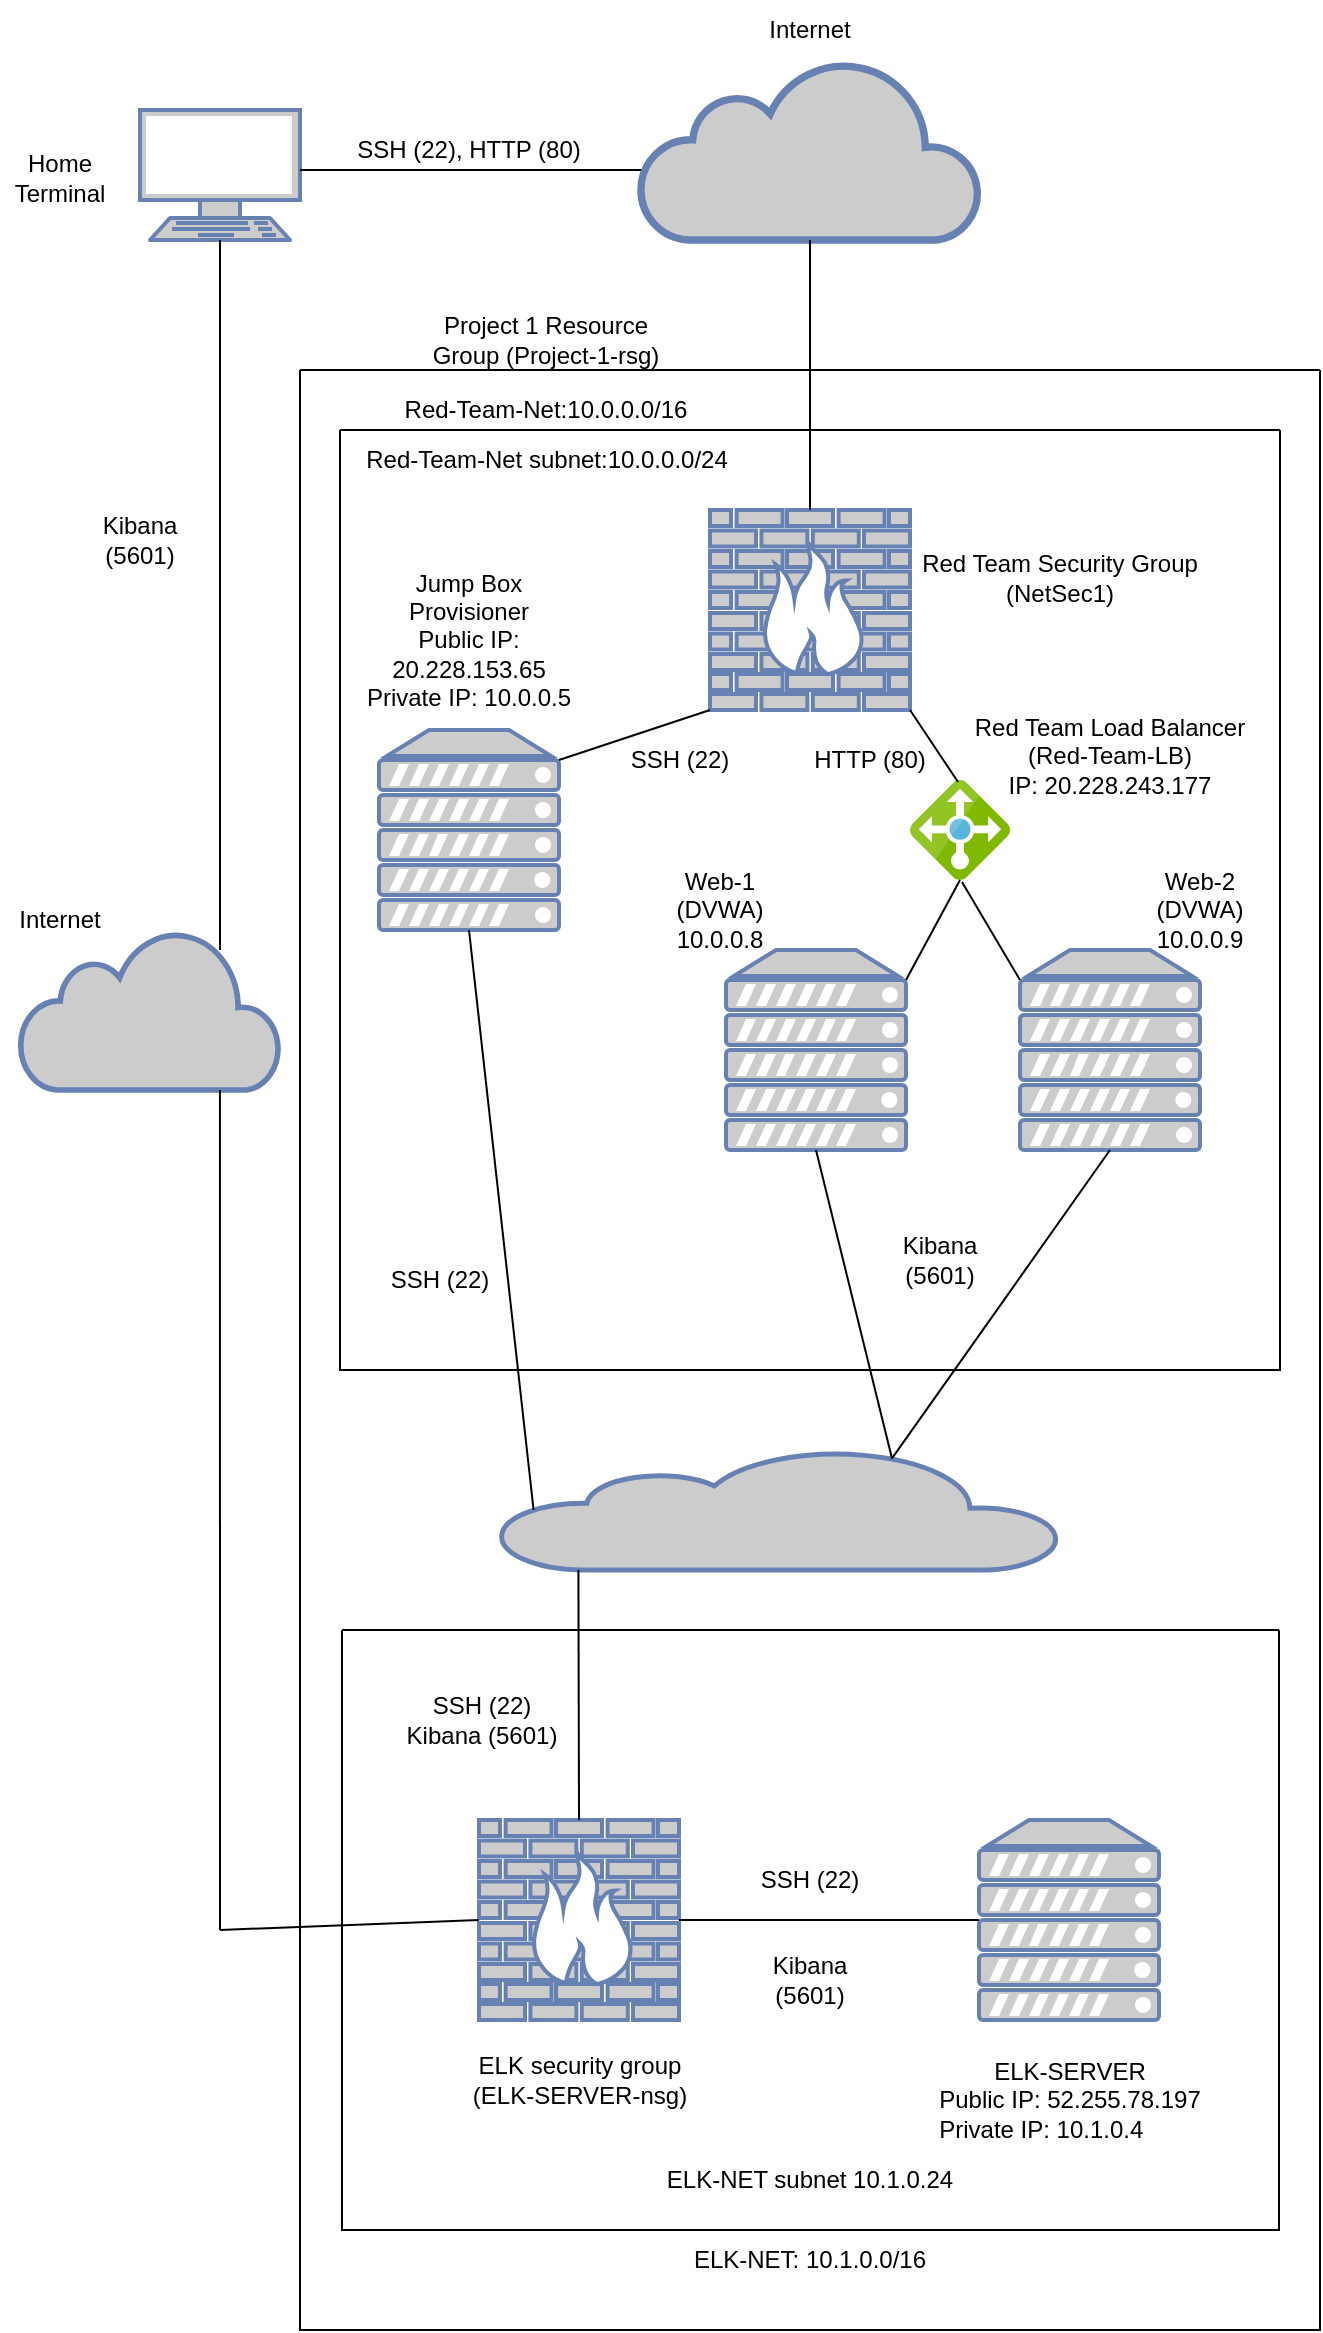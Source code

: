 <mxfile version="17.1.3" type="device"><diagram id="20wzay4EKZU8CTnZxjai" name="Page-1"><mxGraphModel dx="1182" dy="764" grid="1" gridSize="10" guides="1" tooltips="1" connect="1" arrows="1" fold="1" page="1" pageScale="1" pageWidth="850" pageHeight="1100" math="0" shadow="0"><root><mxCell id="0"/><mxCell id="1" parent="0"/><mxCell id="twyexYPtD1tOdVWUTPJ3-1" value="" style="fontColor=#0066CC;verticalAlign=top;verticalLabelPosition=bottom;labelPosition=center;align=center;html=1;outlineConnect=0;fillColor=#CCCCCC;strokeColor=#6881B3;gradientColor=none;gradientDirection=north;strokeWidth=2;shape=mxgraph.networks.terminal;" parent="1" vertex="1"><mxGeometry x="90" y="60" width="80" height="65" as="geometry"/></mxCell><mxCell id="twyexYPtD1tOdVWUTPJ3-2" value="Home Terminal" style="text;html=1;strokeColor=none;fillColor=none;align=center;verticalAlign=middle;whiteSpace=wrap;rounded=0;" parent="1" vertex="1"><mxGeometry x="20" y="78.75" width="60" height="30" as="geometry"/></mxCell><mxCell id="twyexYPtD1tOdVWUTPJ3-3" value="" style="endArrow=none;html=1;rounded=0;" parent="1" edge="1"><mxGeometry width="50" height="50" relative="1" as="geometry"><mxPoint x="170" y="90" as="sourcePoint"/><mxPoint x="360" y="90" as="targetPoint"/></mxGeometry></mxCell><mxCell id="twyexYPtD1tOdVWUTPJ3-4" value="" style="html=1;outlineConnect=0;fillColor=#CCCCCC;strokeColor=#6881B3;gradientColor=none;gradientDirection=north;strokeWidth=2;shape=mxgraph.networks.cloud;fontColor=#ffffff;" parent="1" vertex="1"><mxGeometry x="340" y="35" width="170" height="90" as="geometry"/></mxCell><mxCell id="twyexYPtD1tOdVWUTPJ3-5" value="Internet" style="text;html=1;strokeColor=none;fillColor=none;align=center;verticalAlign=middle;whiteSpace=wrap;rounded=0;" parent="1" vertex="1"><mxGeometry x="395" y="5" width="60" height="30" as="geometry"/></mxCell><mxCell id="twyexYPtD1tOdVWUTPJ3-7" value="" style="endArrow=none;html=1;rounded=0;entryX=0.5;entryY=1;entryDx=0;entryDy=0;entryPerimeter=0;exitX=0.5;exitY=0;exitDx=0;exitDy=0;" parent="1" target="twyexYPtD1tOdVWUTPJ3-4" edge="1"><mxGeometry width="50" height="50" relative="1" as="geometry"><mxPoint x="425" y="190" as="sourcePoint"/><mxPoint x="450" y="260" as="targetPoint"/></mxGeometry></mxCell><mxCell id="twyexYPtD1tOdVWUTPJ3-8" value="Project 1 Resource Group (Project-1-rsg)" style="text;html=1;strokeColor=none;fillColor=none;align=center;verticalAlign=middle;whiteSpace=wrap;rounded=0;" parent="1" vertex="1"><mxGeometry x="228" y="160" width="130" height="30" as="geometry"/></mxCell><mxCell id="twyexYPtD1tOdVWUTPJ3-11" value="Red-Team-Net:10.0.0.0/16" style="text;html=1;strokeColor=none;fillColor=none;align=center;verticalAlign=middle;whiteSpace=wrap;rounded=0;" parent="1" vertex="1"><mxGeometry x="203" y="190" width="180" height="40" as="geometry"/></mxCell><mxCell id="twyexYPtD1tOdVWUTPJ3-12" value="SSH (22),&amp;nbsp;HTTP (80)" style="text;html=1;strokeColor=none;fillColor=none;align=center;verticalAlign=middle;whiteSpace=wrap;rounded=0;" parent="1" vertex="1"><mxGeometry x="190" y="51.25" width="129" height="57.5" as="geometry"/></mxCell><mxCell id="twyexYPtD1tOdVWUTPJ3-13" value="Red-Team-Net subnet:10.0.0.0/24" style="text;html=1;strokeColor=none;fillColor=none;align=center;verticalAlign=middle;whiteSpace=wrap;rounded=0;" parent="1" vertex="1"><mxGeometry x="194.5" y="220" width="197" height="30" as="geometry"/></mxCell><mxCell id="twyexYPtD1tOdVWUTPJ3-15" value="" style="swimlane;startSize=0;" parent="1" vertex="1"><mxGeometry x="190" y="220" width="470" height="470" as="geometry"/></mxCell><mxCell id="twyexYPtD1tOdVWUTPJ3-24" value="Jump Box Provisioner&lt;br&gt;Public IP: 20.228.153.65&lt;br&gt;Private IP: 10.0.0.5" style="text;html=1;strokeColor=none;fillColor=none;align=center;verticalAlign=middle;whiteSpace=wrap;rounded=0;" parent="twyexYPtD1tOdVWUTPJ3-15" vertex="1"><mxGeometry x="7" y="60" width="115" height="90" as="geometry"/></mxCell><mxCell id="twyexYPtD1tOdVWUTPJ3-20" value="" style="fontColor=#0066CC;verticalAlign=top;verticalLabelPosition=bottom;labelPosition=center;align=center;html=1;outlineConnect=0;fillColor=#CCCCCC;strokeColor=#6881B3;gradientColor=none;gradientDirection=north;strokeWidth=2;shape=mxgraph.networks.server;" parent="twyexYPtD1tOdVWUTPJ3-15" vertex="1"><mxGeometry x="19.5" y="150" width="90" height="100" as="geometry"/></mxCell><mxCell id="twyexYPtD1tOdVWUTPJ3-36" value="Web-1 (DVWA) 10.0.0.8" style="text;html=1;strokeColor=none;fillColor=none;align=center;verticalAlign=middle;whiteSpace=wrap;rounded=0;" parent="twyexYPtD1tOdVWUTPJ3-15" vertex="1"><mxGeometry x="160" y="220" width="60" height="40" as="geometry"/></mxCell><mxCell id="twyexYPtD1tOdVWUTPJ3-37" value="Web-2 (DVWA) 10.0.0.9" style="text;html=1;strokeColor=none;fillColor=none;align=center;verticalAlign=middle;whiteSpace=wrap;rounded=0;" parent="twyexYPtD1tOdVWUTPJ3-15" vertex="1"><mxGeometry x="400" y="220" width="60" height="40" as="geometry"/></mxCell><mxCell id="twyexYPtD1tOdVWUTPJ3-39" value="" style="sketch=0;aspect=fixed;html=1;points=[];align=center;image;fontSize=12;image=img/lib/mscae/Load_Balancer_feature.svg;" parent="twyexYPtD1tOdVWUTPJ3-15" vertex="1"><mxGeometry x="285" y="175" width="50" height="50" as="geometry"/></mxCell><mxCell id="twyexYPtD1tOdVWUTPJ3-40" value="Red Team Load Balancer (Red-Team-LB)&lt;br&gt;IP: 20.228.243.177" style="text;html=1;strokeColor=none;fillColor=none;align=center;verticalAlign=middle;whiteSpace=wrap;rounded=0;" parent="twyexYPtD1tOdVWUTPJ3-15" vertex="1"><mxGeometry x="310" y="120" width="150" height="85" as="geometry"/></mxCell><mxCell id="twyexYPtD1tOdVWUTPJ3-46" value="HTTP (80)" style="text;html=1;strokeColor=none;fillColor=none;align=center;verticalAlign=middle;whiteSpace=wrap;rounded=0;" parent="twyexYPtD1tOdVWUTPJ3-15" vertex="1"><mxGeometry x="235" y="150" width="60" height="30" as="geometry"/></mxCell><mxCell id="twyexYPtD1tOdVWUTPJ3-26" value="SSH (22)" style="text;html=1;strokeColor=none;fillColor=none;align=center;verticalAlign=middle;whiteSpace=wrap;rounded=0;" parent="twyexYPtD1tOdVWUTPJ3-15" vertex="1"><mxGeometry x="140" y="145" width="60" height="40" as="geometry"/></mxCell><mxCell id="twyexYPtD1tOdVWUTPJ3-17" value="" style="fontColor=#0066CC;verticalAlign=top;verticalLabelPosition=bottom;labelPosition=center;align=center;html=1;outlineConnect=0;fillColor=#CCCCCC;strokeColor=#6881B3;gradientColor=none;gradientDirection=north;strokeWidth=2;shape=mxgraph.networks.firewall;" parent="1" vertex="1"><mxGeometry x="375" y="260" width="100" height="100" as="geometry"/></mxCell><mxCell id="twyexYPtD1tOdVWUTPJ3-18" value="" style="endArrow=none;html=1;rounded=0;entryX=0.5;entryY=0;entryDx=0;entryDy=0;exitX=0.5;exitY=0;exitDx=0;exitDy=0;exitPerimeter=0;" parent="1" source="twyexYPtD1tOdVWUTPJ3-17" edge="1"><mxGeometry width="50" height="50" relative="1" as="geometry"><mxPoint x="400" y="450" as="sourcePoint"/><mxPoint x="425" y="190" as="targetPoint"/></mxGeometry></mxCell><mxCell id="twyexYPtD1tOdVWUTPJ3-21" value="" style="fontColor=#0066CC;verticalAlign=top;verticalLabelPosition=bottom;labelPosition=center;align=center;html=1;outlineConnect=0;fillColor=#CCCCCC;strokeColor=#6881B3;gradientColor=none;gradientDirection=north;strokeWidth=2;shape=mxgraph.networks.server;" parent="1" vertex="1"><mxGeometry x="383" y="480" width="90" height="100" as="geometry"/></mxCell><mxCell id="twyexYPtD1tOdVWUTPJ3-22" value="" style="fontColor=#0066CC;verticalAlign=top;verticalLabelPosition=bottom;labelPosition=center;align=center;html=1;outlineConnect=0;fillColor=#CCCCCC;strokeColor=#6881B3;gradientColor=none;gradientDirection=north;strokeWidth=2;shape=mxgraph.networks.server;" parent="1" vertex="1"><mxGeometry x="530" y="480" width="90" height="100" as="geometry"/></mxCell><mxCell id="twyexYPtD1tOdVWUTPJ3-25" value="" style="endArrow=none;html=1;rounded=0;entryX=0;entryY=1;entryDx=0;entryDy=0;entryPerimeter=0;exitX=1;exitY=0.15;exitDx=0;exitDy=0;exitPerimeter=0;" parent="1" source="twyexYPtD1tOdVWUTPJ3-20" target="twyexYPtD1tOdVWUTPJ3-17" edge="1"><mxGeometry width="50" height="50" relative="1" as="geometry"><mxPoint x="400" y="430" as="sourcePoint"/><mxPoint x="450" y="380" as="targetPoint"/></mxGeometry></mxCell><mxCell id="twyexYPtD1tOdVWUTPJ3-42" value="" style="endArrow=none;html=1;rounded=0;entryX=0.48;entryY=0.02;entryDx=0;entryDy=0;entryPerimeter=0;exitX=1;exitY=1;exitDx=0;exitDy=0;exitPerimeter=0;" parent="1" source="twyexYPtD1tOdVWUTPJ3-17" target="twyexYPtD1tOdVWUTPJ3-39" edge="1"><mxGeometry width="50" height="50" relative="1" as="geometry"><mxPoint x="400" y="340" as="sourcePoint"/><mxPoint x="450" y="290" as="targetPoint"/></mxGeometry></mxCell><mxCell id="twyexYPtD1tOdVWUTPJ3-44" value="" style="endArrow=none;html=1;rounded=0;exitX=1;exitY=0.15;exitDx=0;exitDy=0;exitPerimeter=0;entryX=0.5;entryY=1;entryDx=0;entryDy=0;entryPerimeter=0;" parent="1" source="twyexYPtD1tOdVWUTPJ3-21" target="twyexYPtD1tOdVWUTPJ3-39" edge="1"><mxGeometry width="50" height="50" relative="1" as="geometry"><mxPoint x="400" y="340" as="sourcePoint"/><mxPoint x="450" y="290" as="targetPoint"/></mxGeometry></mxCell><mxCell id="twyexYPtD1tOdVWUTPJ3-45" value="" style="endArrow=none;html=1;rounded=0;exitX=0;exitY=0.15;exitDx=0;exitDy=0;exitPerimeter=0;entryX=0.52;entryY=1.02;entryDx=0;entryDy=0;entryPerimeter=0;" parent="1" source="twyexYPtD1tOdVWUTPJ3-22" target="twyexYPtD1tOdVWUTPJ3-39" edge="1"><mxGeometry width="50" height="50" relative="1" as="geometry"><mxPoint x="400" y="340" as="sourcePoint"/><mxPoint x="450" y="290" as="targetPoint"/></mxGeometry></mxCell><mxCell id="7-o9kGqQkUTXnEgoCaTg-2" value="" style="swimlane;startSize=0;" vertex="1" parent="1"><mxGeometry x="170" y="190" width="510" height="980" as="geometry"/></mxCell><mxCell id="7-o9kGqQkUTXnEgoCaTg-3" value="" style="swimlane;startSize=0;" vertex="1" parent="7-o9kGqQkUTXnEgoCaTg-2"><mxGeometry x="21" y="630" width="468.5" height="300" as="geometry"/></mxCell><mxCell id="7-o9kGqQkUTXnEgoCaTg-5" value="ELK-NET subnet 10.1.0.24" style="text;html=1;strokeColor=none;fillColor=none;align=center;verticalAlign=middle;whiteSpace=wrap;rounded=0;" vertex="1" parent="7-o9kGqQkUTXnEgoCaTg-3"><mxGeometry x="154.25" y="260" width="160" height="30" as="geometry"/></mxCell><mxCell id="7-o9kGqQkUTXnEgoCaTg-6" value="" style="fontColor=#0066CC;verticalAlign=top;verticalLabelPosition=bottom;labelPosition=center;align=center;html=1;outlineConnect=0;fillColor=#CCCCCC;strokeColor=#6881B3;gradientColor=none;gradientDirection=north;strokeWidth=2;shape=mxgraph.networks.server;" vertex="1" parent="7-o9kGqQkUTXnEgoCaTg-3"><mxGeometry x="318.5" y="95" width="90" height="100" as="geometry"/></mxCell><mxCell id="7-o9kGqQkUTXnEgoCaTg-7" value="ELK-SERVER&lt;br&gt;&lt;div style=&quot;text-align: left&quot;&gt;&lt;span&gt;Public IP: 52.255.78.197&lt;/span&gt;&lt;/div&gt;&lt;div style=&quot;text-align: left&quot;&gt;Private IP: 10.1.0.4&lt;/div&gt;" style="text;html=1;strokeColor=none;fillColor=none;align=center;verticalAlign=middle;whiteSpace=wrap;rounded=0;" vertex="1" parent="7-o9kGqQkUTXnEgoCaTg-3"><mxGeometry x="278.5" y="220" width="170" height="30" as="geometry"/></mxCell><mxCell id="7-o9kGqQkUTXnEgoCaTg-8" value="" style="fontColor=#0066CC;verticalAlign=top;verticalLabelPosition=bottom;labelPosition=center;align=center;html=1;outlineConnect=0;fillColor=#CCCCCC;strokeColor=#6881B3;gradientColor=none;gradientDirection=north;strokeWidth=2;shape=mxgraph.networks.firewall;" vertex="1" parent="7-o9kGqQkUTXnEgoCaTg-3"><mxGeometry x="68.5" y="95" width="100" height="100" as="geometry"/></mxCell><mxCell id="7-o9kGqQkUTXnEgoCaTg-9" value="ELK security group (ELK-SERVER-nsg)" style="text;html=1;strokeColor=none;fillColor=none;align=center;verticalAlign=middle;whiteSpace=wrap;rounded=0;" vertex="1" parent="7-o9kGqQkUTXnEgoCaTg-3"><mxGeometry x="62.75" y="210" width="111.5" height="30" as="geometry"/></mxCell><mxCell id="7-o9kGqQkUTXnEgoCaTg-18" value="" style="endArrow=none;html=1;rounded=0;exitX=1;exitY=0.5;exitDx=0;exitDy=0;exitPerimeter=0;" edge="1" parent="7-o9kGqQkUTXnEgoCaTg-3" source="7-o9kGqQkUTXnEgoCaTg-8" target="7-o9kGqQkUTXnEgoCaTg-6"><mxGeometry width="50" height="50" relative="1" as="geometry"><mxPoint x="208.5" y="110" as="sourcePoint"/><mxPoint x="258.5" y="60" as="targetPoint"/></mxGeometry></mxCell><mxCell id="7-o9kGqQkUTXnEgoCaTg-19" value="Kibana (5601)" style="text;html=1;strokeColor=none;fillColor=none;align=center;verticalAlign=middle;whiteSpace=wrap;rounded=0;" vertex="1" parent="7-o9kGqQkUTXnEgoCaTg-3"><mxGeometry x="204.25" y="160" width="60" height="30" as="geometry"/></mxCell><mxCell id="7-o9kGqQkUTXnEgoCaTg-21" value="SSH (22)" style="text;html=1;strokeColor=none;fillColor=none;align=center;verticalAlign=middle;whiteSpace=wrap;rounded=0;" vertex="1" parent="7-o9kGqQkUTXnEgoCaTg-3"><mxGeometry x="203.5" y="110" width="60" height="30" as="geometry"/></mxCell><mxCell id="7-o9kGqQkUTXnEgoCaTg-30" value="SSH (22) Kibana (5601)" style="text;html=1;strokeColor=none;fillColor=none;align=center;verticalAlign=middle;whiteSpace=wrap;rounded=0;" vertex="1" parent="7-o9kGqQkUTXnEgoCaTg-3"><mxGeometry x="29" y="30" width="81.5" height="30" as="geometry"/></mxCell><mxCell id="twyexYPtD1tOdVWUTPJ3-19" value="Red Team Security Group (NetSec1)" style="text;html=1;strokeColor=none;fillColor=none;align=center;verticalAlign=middle;whiteSpace=wrap;rounded=0;" parent="7-o9kGqQkUTXnEgoCaTg-2" vertex="1"><mxGeometry x="290" y="89" width="180" height="30" as="geometry"/></mxCell><mxCell id="twyexYPtD1tOdVWUTPJ3-38" value="SSH (22)" style="text;html=1;strokeColor=none;fillColor=none;align=center;verticalAlign=middle;whiteSpace=wrap;rounded=0;" parent="7-o9kGqQkUTXnEgoCaTg-2" vertex="1"><mxGeometry x="40" y="440" width="60" height="30" as="geometry"/></mxCell><mxCell id="7-o9kGqQkUTXnEgoCaTg-25" value="" style="html=1;outlineConnect=0;fillColor=#CCCCCC;strokeColor=#6881B3;gradientColor=none;gradientDirection=north;strokeWidth=2;shape=mxgraph.networks.cloud;fontColor=#ffffff;" vertex="1" parent="7-o9kGqQkUTXnEgoCaTg-2"><mxGeometry x="100" y="540" width="280" height="60" as="geometry"/></mxCell><mxCell id="7-o9kGqQkUTXnEgoCaTg-26" value="" style="endArrow=none;html=1;rounded=0;exitX=0.14;exitY=1;exitDx=0;exitDy=0;exitPerimeter=0;entryX=0.5;entryY=0;entryDx=0;entryDy=0;entryPerimeter=0;" edge="1" parent="7-o9kGqQkUTXnEgoCaTg-2" source="7-o9kGqQkUTXnEgoCaTg-25" target="7-o9kGqQkUTXnEgoCaTg-8"><mxGeometry width="50" height="50" relative="1" as="geometry"><mxPoint x="230" y="650" as="sourcePoint"/><mxPoint x="280" y="600" as="targetPoint"/></mxGeometry></mxCell><mxCell id="7-o9kGqQkUTXnEgoCaTg-29" value="Kibana (5601)" style="text;html=1;strokeColor=none;fillColor=none;align=center;verticalAlign=middle;whiteSpace=wrap;rounded=0;" vertex="1" parent="7-o9kGqQkUTXnEgoCaTg-2"><mxGeometry x="290" y="430" width="60" height="30" as="geometry"/></mxCell><mxCell id="7-o9kGqQkUTXnEgoCaTg-4" value="ELK-NET: 10.1.0.0/16" style="text;html=1;strokeColor=none;fillColor=none;align=center;verticalAlign=middle;whiteSpace=wrap;rounded=0;" vertex="1" parent="7-o9kGqQkUTXnEgoCaTg-2"><mxGeometry x="185.25" y="930" width="140" height="30" as="geometry"/></mxCell><mxCell id="7-o9kGqQkUTXnEgoCaTg-10" value="" style="endArrow=none;html=1;rounded=0;startArrow=none;" edge="1" parent="1" target="twyexYPtD1tOdVWUTPJ3-1"><mxGeometry width="50" height="50" relative="1" as="geometry"><mxPoint x="130" y="480" as="sourcePoint"/><mxPoint x="450" y="630" as="targetPoint"/></mxGeometry></mxCell><mxCell id="7-o9kGqQkUTXnEgoCaTg-11" value="" style="endArrow=none;html=1;rounded=0;entryX=0;entryY=0.5;entryDx=0;entryDy=0;entryPerimeter=0;" edge="1" parent="1" target="7-o9kGqQkUTXnEgoCaTg-8"><mxGeometry width="50" height="50" relative="1" as="geometry"><mxPoint x="130" y="970" as="sourcePoint"/><mxPoint x="450" y="810" as="targetPoint"/></mxGeometry></mxCell><mxCell id="7-o9kGqQkUTXnEgoCaTg-12" value="Kibana (5601)" style="text;html=1;strokeColor=none;fillColor=none;align=center;verticalAlign=middle;whiteSpace=wrap;rounded=0;" vertex="1" parent="1"><mxGeometry x="60" y="260" width="60" height="30" as="geometry"/></mxCell><mxCell id="7-o9kGqQkUTXnEgoCaTg-15" value="" style="html=1;outlineConnect=0;fillColor=#CCCCCC;strokeColor=#6881B3;gradientColor=none;gradientDirection=north;strokeWidth=2;shape=mxgraph.networks.cloud;fontColor=#ffffff;" vertex="1" parent="1"><mxGeometry x="30" y="470" width="130" height="80" as="geometry"/></mxCell><mxCell id="7-o9kGqQkUTXnEgoCaTg-16" value="" style="endArrow=none;html=1;rounded=0;entryX=0.769;entryY=1;entryDx=0;entryDy=0;entryPerimeter=0;" edge="1" parent="1" target="7-o9kGqQkUTXnEgoCaTg-15"><mxGeometry width="50" height="50" relative="1" as="geometry"><mxPoint x="130" y="970" as="sourcePoint"/><mxPoint x="130" y="125" as="targetPoint"/></mxGeometry></mxCell><mxCell id="7-o9kGqQkUTXnEgoCaTg-17" value="Internet" style="text;html=1;strokeColor=none;fillColor=none;align=center;verticalAlign=middle;whiteSpace=wrap;rounded=0;" vertex="1" parent="1"><mxGeometry x="20" y="450" width="60" height="30" as="geometry"/></mxCell><mxCell id="7-o9kGqQkUTXnEgoCaTg-23" value="" style="endArrow=none;html=1;rounded=0;entryX=0.5;entryY=1;entryDx=0;entryDy=0;entryPerimeter=0;exitX=0.06;exitY=0.5;exitDx=0;exitDy=0;exitPerimeter=0;" edge="1" parent="1" source="7-o9kGqQkUTXnEgoCaTg-25" target="twyexYPtD1tOdVWUTPJ3-20"><mxGeometry width="50" height="50" relative="1" as="geometry"><mxPoint x="400" y="540" as="sourcePoint"/><mxPoint x="450" y="490" as="targetPoint"/></mxGeometry></mxCell><mxCell id="7-o9kGqQkUTXnEgoCaTg-27" value="" style="endArrow=none;html=1;rounded=0;entryX=0.5;entryY=1;entryDx=0;entryDy=0;entryPerimeter=0;exitX=0.7;exitY=0.07;exitDx=0;exitDy=0;exitPerimeter=0;" edge="1" parent="1" source="7-o9kGqQkUTXnEgoCaTg-25" target="twyexYPtD1tOdVWUTPJ3-21"><mxGeometry width="50" height="50" relative="1" as="geometry"><mxPoint x="400" y="640" as="sourcePoint"/><mxPoint x="450" y="590" as="targetPoint"/></mxGeometry></mxCell><mxCell id="7-o9kGqQkUTXnEgoCaTg-28" value="" style="endArrow=none;html=1;rounded=0;entryX=0.5;entryY=1;entryDx=0;entryDy=0;entryPerimeter=0;exitX=0.7;exitY=0.07;exitDx=0;exitDy=0;exitPerimeter=0;" edge="1" parent="1" source="7-o9kGqQkUTXnEgoCaTg-25" target="twyexYPtD1tOdVWUTPJ3-22"><mxGeometry width="50" height="50" relative="1" as="geometry"><mxPoint x="470" y="730" as="sourcePoint"/><mxPoint x="450" y="590" as="targetPoint"/></mxGeometry></mxCell></root></mxGraphModel></diagram></mxfile>
